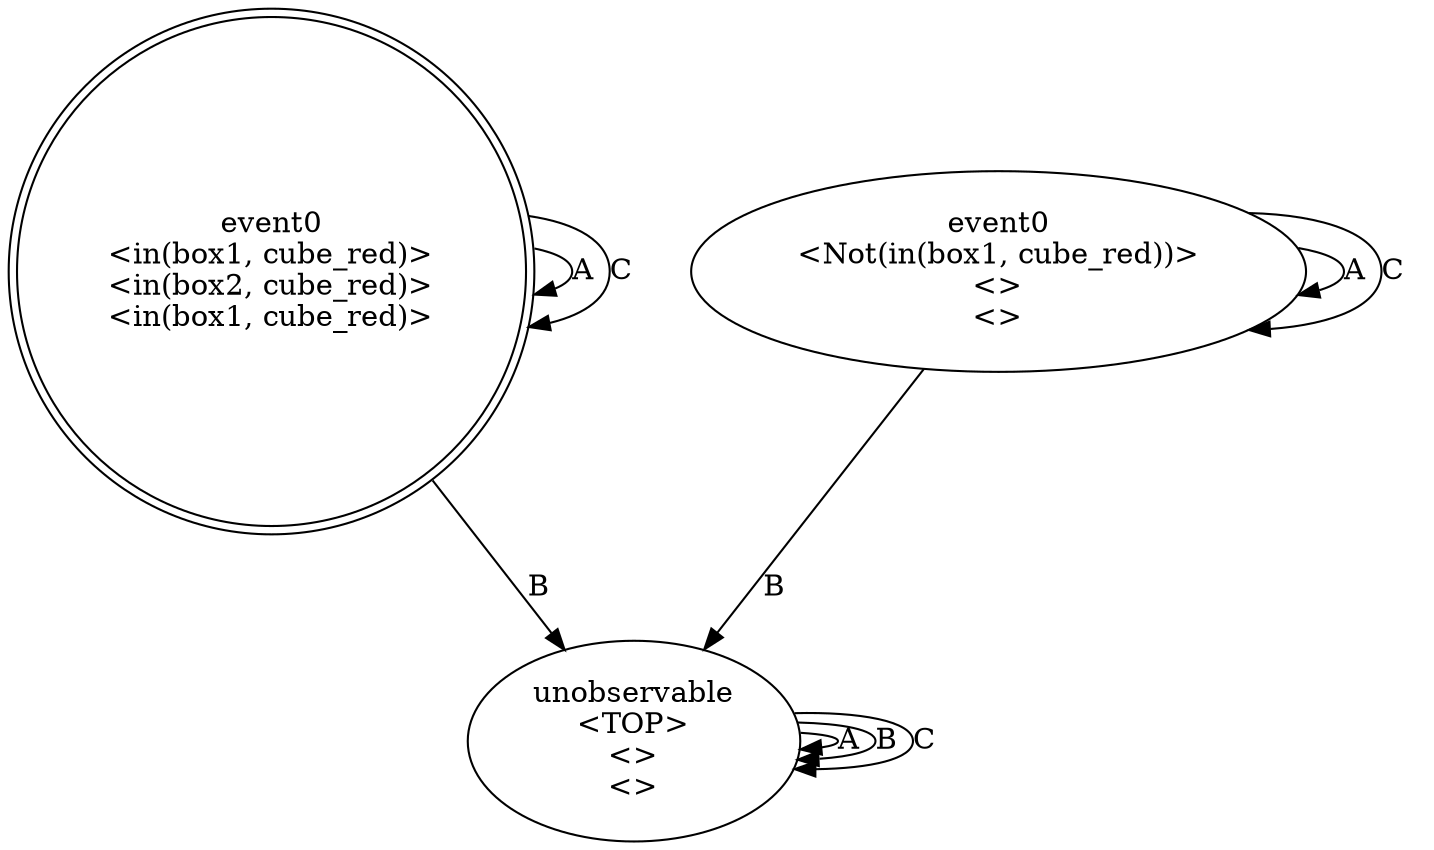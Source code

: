 digraph G {
s0[label="event0
<in(box1, cube_red)>
<in(box2, cube_red)>
<in(box1, cube_red)>", shape=doublecircle];
s1[label="event0
<Not(in(box1, cube_red))>
<>
<>"];
s2[label="unobservable
<TOP>
<>
<>"];
s0 -> s0[label="A"];
s1 -> s1[label="A"];
s2 -> s2[label="A"];
s2 -> s2[label="B"];
s0 -> s2[label="B"];
s1 -> s2[label="B"];
s0 -> s0[label="C"];
s1 -> s1[label="C"];
s2 -> s2[label="C"];
}